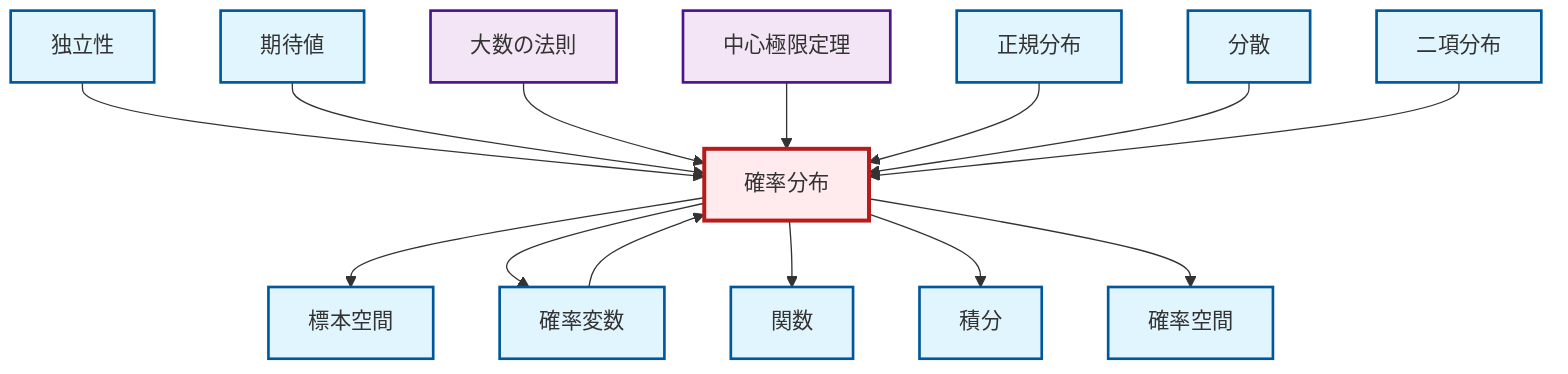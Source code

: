 graph TD
    classDef definition fill:#e1f5fe,stroke:#01579b,stroke-width:2px
    classDef theorem fill:#f3e5f5,stroke:#4a148c,stroke-width:2px
    classDef axiom fill:#fff3e0,stroke:#e65100,stroke-width:2px
    classDef example fill:#e8f5e9,stroke:#1b5e20,stroke-width:2px
    classDef current fill:#ffebee,stroke:#b71c1c,stroke-width:3px
    def-expectation["期待値"]:::definition
    def-probability-distribution["確率分布"]:::definition
    def-integral["積分"]:::definition
    thm-central-limit["中心極限定理"]:::theorem
    thm-law-of-large-numbers["大数の法則"]:::theorem
    def-normal-distribution["正規分布"]:::definition
    def-independence["独立性"]:::definition
    def-random-variable["確率変数"]:::definition
    def-function["関数"]:::definition
    def-sample-space["標本空間"]:::definition
    def-probability-space["確率空間"]:::definition
    def-binomial-distribution["二項分布"]:::definition
    def-variance["分散"]:::definition
    def-probability-distribution --> def-sample-space
    def-independence --> def-probability-distribution
    def-expectation --> def-probability-distribution
    def-probability-distribution --> def-random-variable
    thm-law-of-large-numbers --> def-probability-distribution
    def-probability-distribution --> def-function
    thm-central-limit --> def-probability-distribution
    def-random-variable --> def-probability-distribution
    def-probability-distribution --> def-integral
    def-probability-distribution --> def-probability-space
    def-normal-distribution --> def-probability-distribution
    def-variance --> def-probability-distribution
    def-binomial-distribution --> def-probability-distribution
    class def-probability-distribution current